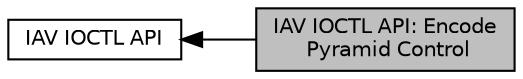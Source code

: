 digraph "IAV IOCTL API: Encode Pyramid Control"
{
  bgcolor="transparent";
  edge [fontname="Helvetica",fontsize="10",labelfontname="Helvetica",labelfontsize="10"];
  node [fontname="Helvetica",fontsize="10",shape=box];
  rankdir=LR;
  Node2 [label="IAV IOCTL API",height=0.2,width=0.4,color="black",URL="$d5/d1d/group__iav-api.html",tooltip="IAV IOCTL API."];
  Node1 [label="IAV IOCTL API: Encode\l Pyramid Control",height=0.2,width=0.4,color="black", fillcolor="grey75", style="filled", fontcolor="black",tooltip="IAV IOCTL API: Encode Pyramid ioctl, in file iav_ioctl.h."];
  Node2->Node1 [shape=plaintext, dir="back", style="solid"];
}
